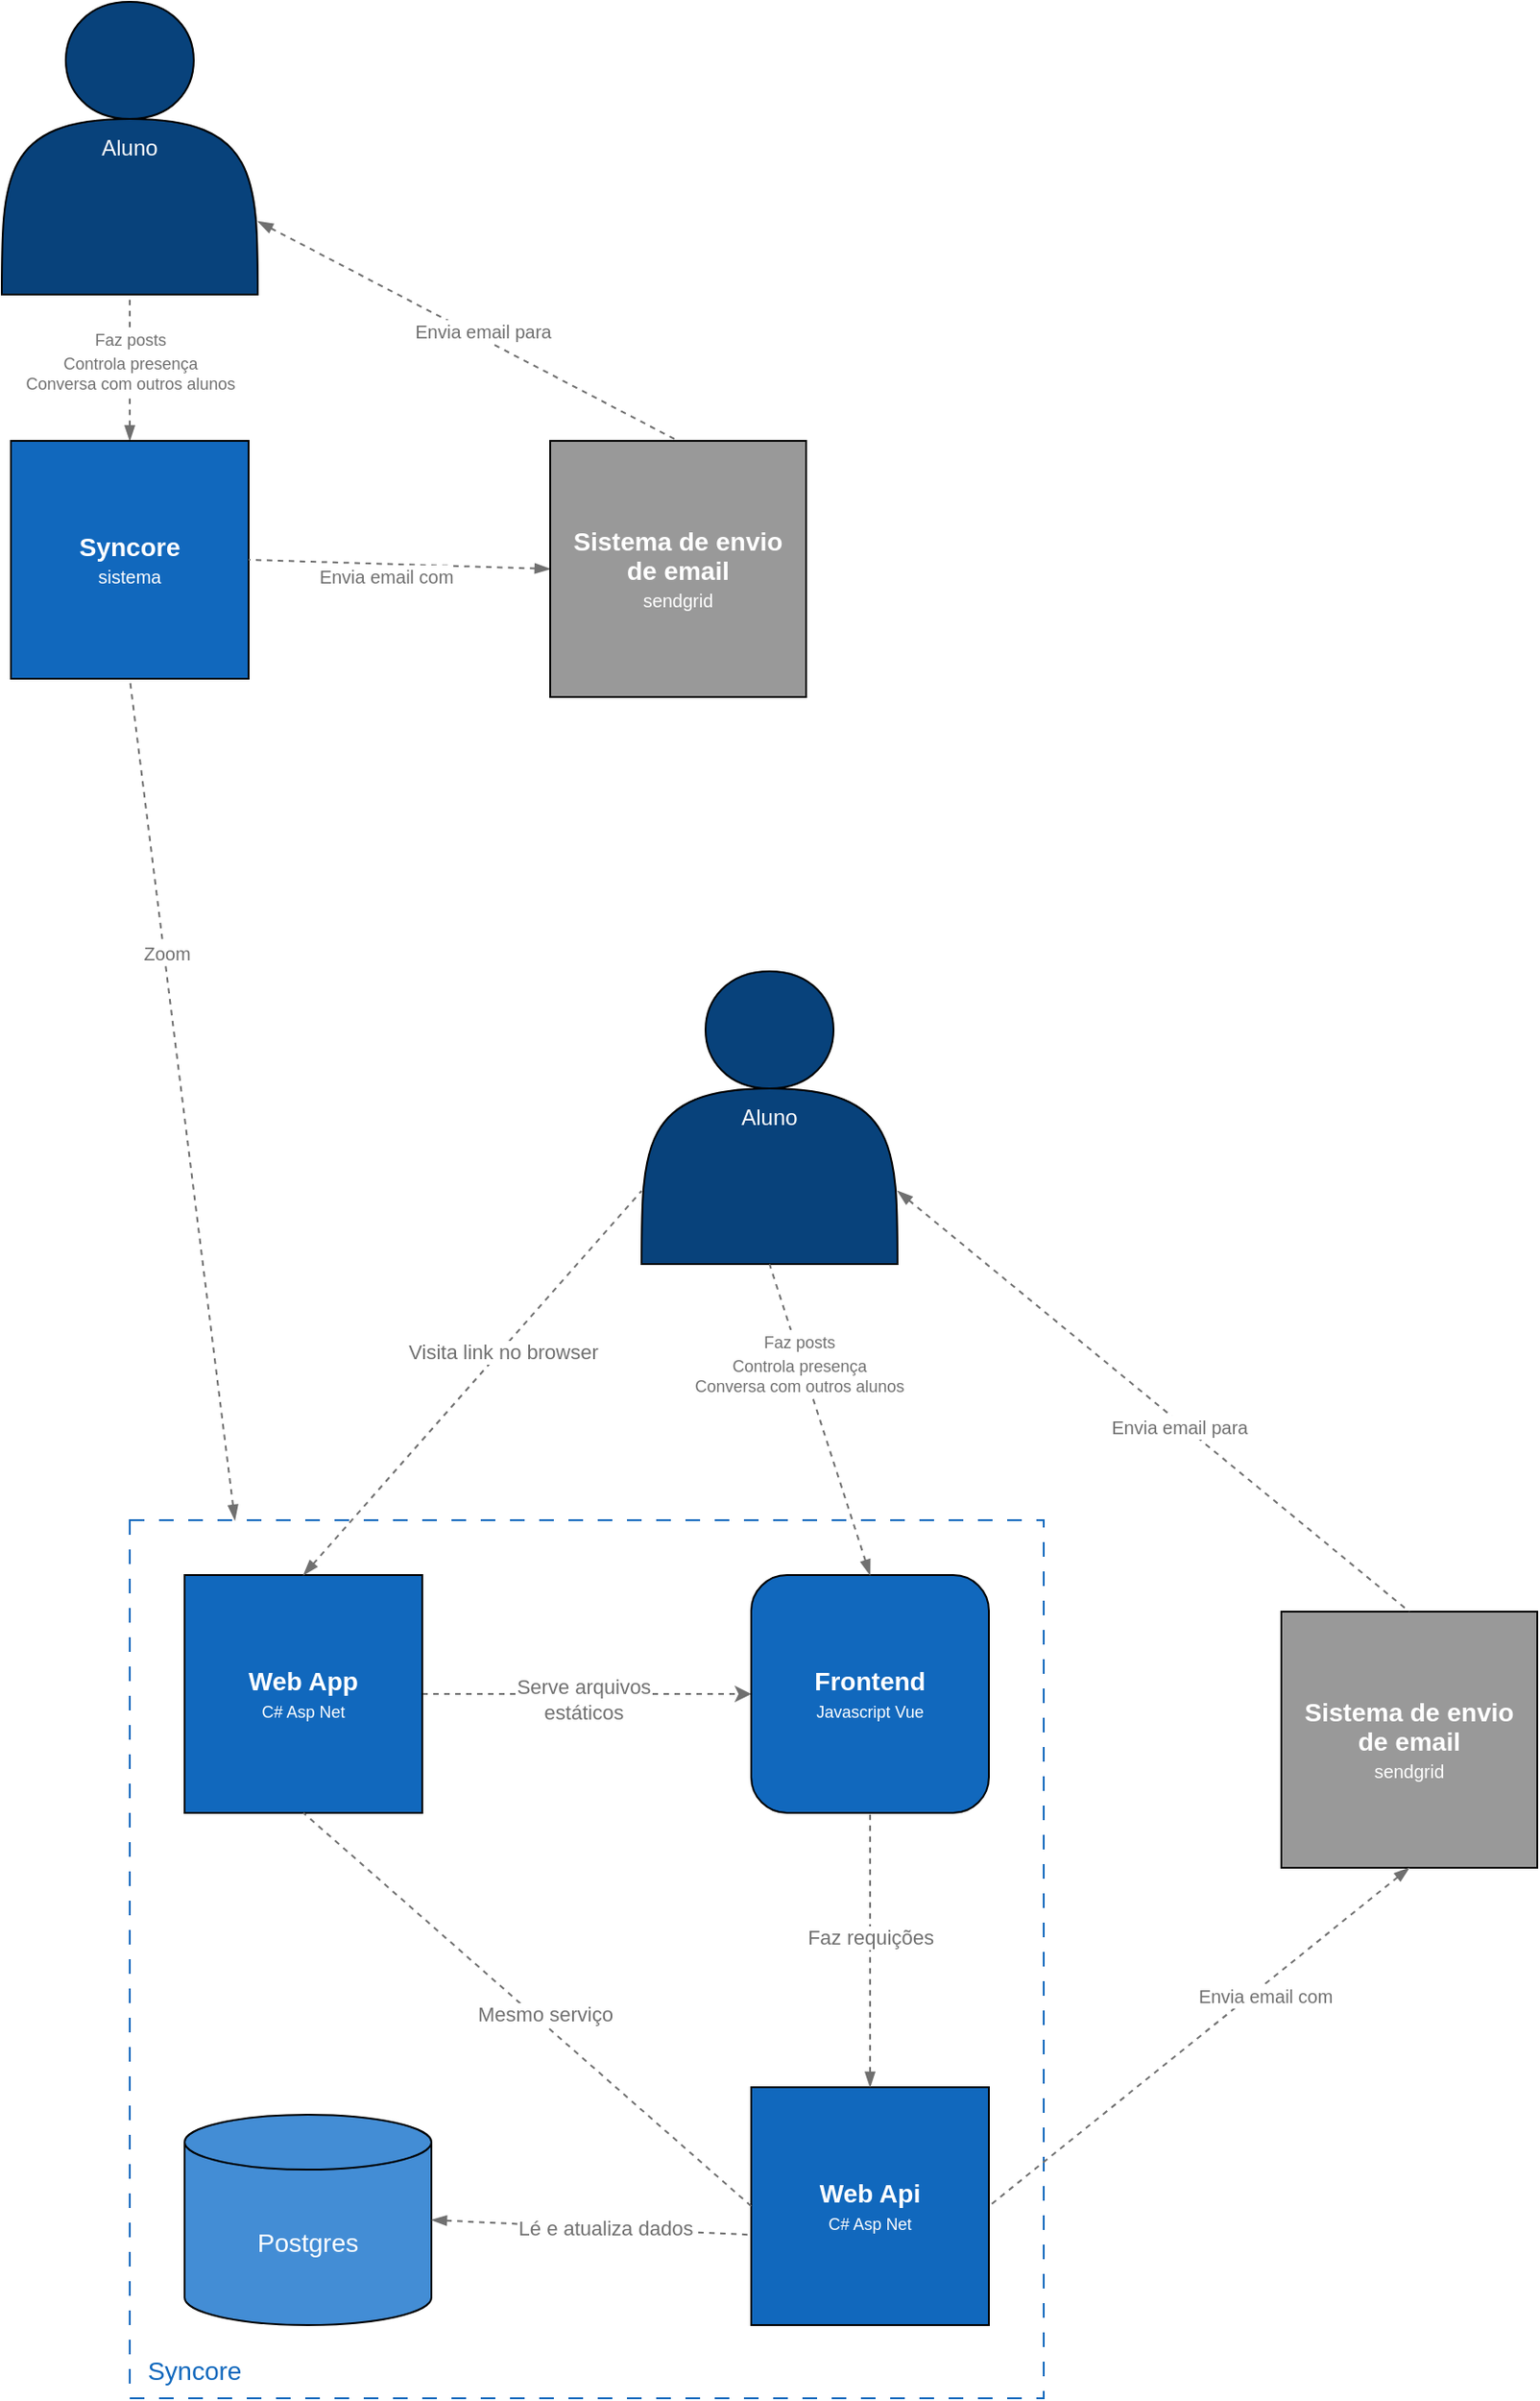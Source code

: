 <mxfile version="24.1.0" type="device">
  <diagram id="pmx0nbKnnqEiW7A9MclD" name="Página-1">
    <mxGraphModel dx="1366" dy="813" grid="1" gridSize="10" guides="1" tooltips="1" connect="1" arrows="1" fold="1" page="1" pageScale="1" pageWidth="1169" pageHeight="1654" math="0" shadow="0">
      <root>
        <mxCell id="0" />
        <mxCell id="1" parent="0" />
        <mxCell id="lwbYK_OGMi3TOcyeufu5-29" value="" style="rounded=0;whiteSpace=wrap;html=1;dashed=1;dashPattern=8 8;fillColor=none;strokeColor=#1168bd;allowArrows=1;" vertex="1" parent="1">
          <mxGeometry x="210" y="870" width="500" height="480" as="geometry" />
        </mxCell>
        <mxCell id="lwbYK_OGMi3TOcyeufu5-1" value="&lt;font color=&quot;#ffffff&quot;&gt;Aluno&lt;/font&gt;" style="shape=actor;whiteSpace=wrap;html=1;fillColor=#08427b;" vertex="1" parent="1">
          <mxGeometry x="140" y="40" width="140" height="160" as="geometry" />
        </mxCell>
        <mxCell id="lwbYK_OGMi3TOcyeufu5-4" value="" style="endArrow=none;dashed=1;html=1;rounded=0;startArrow=blockThin;startFill=1;entryX=0.5;entryY=1;entryDx=0;entryDy=0;strokeColor=#707070;exitX=0.5;exitY=0;exitDx=0;exitDy=0;" edge="1" parent="1" source="lwbYK_OGMi3TOcyeufu5-6" target="lwbYK_OGMi3TOcyeufu5-1">
          <mxGeometry width="50" height="50" relative="1" as="geometry">
            <mxPoint x="213" y="280" as="sourcePoint" />
            <mxPoint x="210" y="210" as="targetPoint" />
          </mxGeometry>
        </mxCell>
        <mxCell id="lwbYK_OGMi3TOcyeufu5-5" value="&lt;font color=&quot;#707070&quot; style=&quot;font-size: 9px;&quot;&gt;Faz posts&lt;br&gt;Controla presença&lt;/font&gt;&lt;div style=&quot;font-size: 9px;&quot;&gt;&lt;font color=&quot;#707070&quot; style=&quot;font-size: 9px;&quot;&gt;Conversa com outros alunos&lt;/font&gt;&lt;/div&gt;" style="edgeLabel;html=1;align=center;verticalAlign=middle;resizable=0;points=[];" vertex="1" connectable="0" parent="lwbYK_OGMi3TOcyeufu5-4">
          <mxGeometry x="0.245" y="1" relative="1" as="geometry">
            <mxPoint x="1" y="6" as="offset" />
          </mxGeometry>
        </mxCell>
        <mxCell id="lwbYK_OGMi3TOcyeufu5-6" value="&lt;font style=&quot;font-size: 14px;&quot; color=&quot;#ffffff&quot;&gt;&lt;b&gt;Syncore&lt;/b&gt;&lt;/font&gt;&lt;div&gt;&lt;font style=&quot;font-size: 10px;&quot; color=&quot;#ffffff&quot;&gt;sistema&lt;/font&gt;&lt;/div&gt;" style="whiteSpace=wrap;html=1;aspect=fixed;fillColor=#1168bd;" vertex="1" parent="1">
          <mxGeometry x="145" y="280" width="130" height="130" as="geometry" />
        </mxCell>
        <mxCell id="lwbYK_OGMi3TOcyeufu5-7" value="" style="endArrow=none;dashed=1;html=1;rounded=0;startArrow=blockThin;startFill=1;entryX=1;entryY=0.5;entryDx=0;entryDy=0;strokeColor=#707070;exitX=0;exitY=0.5;exitDx=0;exitDy=0;" edge="1" parent="1" source="lwbYK_OGMi3TOcyeufu5-10" target="lwbYK_OGMi3TOcyeufu5-6">
          <mxGeometry width="50" height="50" relative="1" as="geometry">
            <mxPoint x="440" y="345" as="sourcePoint" />
            <mxPoint x="400" y="310" as="targetPoint" />
          </mxGeometry>
        </mxCell>
        <mxCell id="lwbYK_OGMi3TOcyeufu5-8" value="&lt;font size=&quot;1&quot; color=&quot;#707070&quot;&gt;Envia email com&lt;/font&gt;" style="edgeLabel;html=1;align=center;verticalAlign=middle;resizable=0;points=[];" vertex="1" connectable="0" parent="lwbYK_OGMi3TOcyeufu5-7">
          <mxGeometry x="0.245" y="1" relative="1" as="geometry">
            <mxPoint x="13" y="6" as="offset" />
          </mxGeometry>
        </mxCell>
        <mxCell id="lwbYK_OGMi3TOcyeufu5-10" value="&lt;font style=&quot;font-size: 14px;&quot; color=&quot;#ffffff&quot;&gt;&lt;b&gt;Sistema de envio&lt;/b&gt;&lt;/font&gt;&lt;div&gt;&lt;span style=&quot;font-size: 14px; color: rgb(255, 255, 255); background-color: initial;&quot;&gt;&lt;b&gt;de email&lt;/b&gt;&lt;/span&gt;&lt;div&gt;&lt;div style=&quot;&quot;&gt;&lt;font color=&quot;#ffffff&quot; style=&quot;font-size: 10px;&quot;&gt;sendgrid&lt;/font&gt;&lt;/div&gt;&lt;/div&gt;&lt;/div&gt;" style="whiteSpace=wrap;html=1;aspect=fixed;fillColor=#999999;" vertex="1" parent="1">
          <mxGeometry x="440" y="280" width="140" height="140" as="geometry" />
        </mxCell>
        <mxCell id="lwbYK_OGMi3TOcyeufu5-11" value="" style="endArrow=none;dashed=1;html=1;rounded=0;startArrow=blockThin;startFill=1;entryX=0.5;entryY=0;entryDx=0;entryDy=0;strokeColor=#707070;exitX=1;exitY=0.75;exitDx=0;exitDy=0;" edge="1" parent="1" source="lwbYK_OGMi3TOcyeufu5-1" target="lwbYK_OGMi3TOcyeufu5-10">
          <mxGeometry width="50" height="50" relative="1" as="geometry">
            <mxPoint x="485" y="190" as="sourcePoint" />
            <mxPoint x="320" y="190" as="targetPoint" />
          </mxGeometry>
        </mxCell>
        <mxCell id="lwbYK_OGMi3TOcyeufu5-12" value="&lt;font size=&quot;1&quot; color=&quot;#707070&quot;&gt;Envia email para&lt;/font&gt;" style="edgeLabel;html=1;align=center;verticalAlign=middle;resizable=0;points=[];" vertex="1" connectable="0" parent="lwbYK_OGMi3TOcyeufu5-11">
          <mxGeometry x="0.245" y="1" relative="1" as="geometry">
            <mxPoint x="-21" y="-14" as="offset" />
          </mxGeometry>
        </mxCell>
        <mxCell id="lwbYK_OGMi3TOcyeufu5-13" value="&lt;font color=&quot;#ffffff&quot;&gt;Aluno&lt;/font&gt;" style="shape=actor;whiteSpace=wrap;html=1;fillColor=#08427b;" vertex="1" parent="1">
          <mxGeometry x="490" y="570" width="140" height="160" as="geometry" />
        </mxCell>
        <mxCell id="lwbYK_OGMi3TOcyeufu5-18" value="&lt;font style=&quot;font-size: 14px;&quot; color=&quot;#ffffff&quot;&gt;&lt;b&gt;Sistema de envio&lt;/b&gt;&lt;/font&gt;&lt;div&gt;&lt;span style=&quot;font-size: 14px; color: rgb(255, 255, 255); background-color: initial;&quot;&gt;&lt;b&gt;de email&lt;/b&gt;&lt;/span&gt;&lt;div&gt;&lt;div style=&quot;&quot;&gt;&lt;font color=&quot;#ffffff&quot; style=&quot;font-size: 10px;&quot;&gt;sendgrid&lt;/font&gt;&lt;/div&gt;&lt;/div&gt;&lt;/div&gt;" style="whiteSpace=wrap;html=1;aspect=fixed;fillColor=#999999;" vertex="1" parent="1">
          <mxGeometry x="840" y="920" width="140" height="140" as="geometry" />
        </mxCell>
        <mxCell id="lwbYK_OGMi3TOcyeufu5-22" value="" style="endArrow=none;dashed=1;html=1;rounded=0;startArrow=blockThin;startFill=1;entryX=1;entryY=0.5;entryDx=0;entryDy=0;strokeColor=#707070;exitX=0.5;exitY=1;exitDx=0;exitDy=0;" edge="1" parent="1" source="lwbYK_OGMi3TOcyeufu5-18" target="lwbYK_OGMi3TOcyeufu5-21">
          <mxGeometry width="50" height="50" relative="1" as="geometry">
            <mxPoint x="725" y="1150" as="sourcePoint" />
            <mxPoint x="560" y="1150" as="targetPoint" />
          </mxGeometry>
        </mxCell>
        <mxCell id="lwbYK_OGMi3TOcyeufu5-23" value="&lt;font size=&quot;1&quot; color=&quot;#707070&quot;&gt;Envia email com&lt;/font&gt;" style="edgeLabel;html=1;align=center;verticalAlign=middle;resizable=0;points=[];" vertex="1" connectable="0" parent="lwbYK_OGMi3TOcyeufu5-22">
          <mxGeometry x="0.245" y="1" relative="1" as="geometry">
            <mxPoint x="63" y="-46" as="offset" />
          </mxGeometry>
        </mxCell>
        <mxCell id="lwbYK_OGMi3TOcyeufu5-24" value="" style="endArrow=none;dashed=1;html=1;rounded=0;startArrow=blockThin;startFill=1;entryX=0.5;entryY=0;entryDx=0;entryDy=0;strokeColor=#707070;exitX=1;exitY=0.75;exitDx=0;exitDy=0;" edge="1" parent="1" source="lwbYK_OGMi3TOcyeufu5-13" target="lwbYK_OGMi3TOcyeufu5-18">
          <mxGeometry width="50" height="50" relative="1" as="geometry">
            <mxPoint x="700" y="707" as="sourcePoint" />
            <mxPoint x="925" y="827" as="targetPoint" />
          </mxGeometry>
        </mxCell>
        <mxCell id="lwbYK_OGMi3TOcyeufu5-25" value="&lt;font size=&quot;1&quot; color=&quot;#707070&quot;&gt;Envia email para&lt;/font&gt;" style="edgeLabel;html=1;align=center;verticalAlign=middle;resizable=0;points=[];" vertex="1" connectable="0" parent="lwbYK_OGMi3TOcyeufu5-24">
          <mxGeometry x="0.245" y="1" relative="1" as="geometry">
            <mxPoint x="-21" y="-14" as="offset" />
          </mxGeometry>
        </mxCell>
        <mxCell id="lwbYK_OGMi3TOcyeufu5-38" style="edgeStyle=orthogonalEdgeStyle;rounded=0;orthogonalLoop=1;jettySize=auto;html=1;entryX=0;entryY=0.5;entryDx=0;entryDy=0;dashed=1;strokeColor=#707070;" edge="1" parent="1" source="lwbYK_OGMi3TOcyeufu5-17" target="lwbYK_OGMi3TOcyeufu5-37">
          <mxGeometry relative="1" as="geometry" />
        </mxCell>
        <mxCell id="lwbYK_OGMi3TOcyeufu5-43" value="Serve arquivos&lt;div&gt;estáticos&lt;/div&gt;" style="edgeLabel;html=1;align=center;verticalAlign=middle;resizable=0;points=[];fontColor=#707070;" vertex="1" connectable="0" parent="lwbYK_OGMi3TOcyeufu5-38">
          <mxGeometry x="-0.129" y="-3" relative="1" as="geometry">
            <mxPoint x="9" as="offset" />
          </mxGeometry>
        </mxCell>
        <mxCell id="lwbYK_OGMi3TOcyeufu5-17" value="&lt;font color=&quot;#ffffff&quot;&gt;&lt;span style=&quot;font-size: 14px;&quot;&gt;&lt;b&gt;Web App&lt;/b&gt;&lt;/span&gt;&lt;/font&gt;&lt;div&gt;&lt;font size=&quot;1&quot; color=&quot;#ffffff&quot;&gt;&lt;span style=&quot;font-size: 9px;&quot;&gt;C# Asp Net&lt;/span&gt;&lt;/font&gt;&lt;/div&gt;" style="whiteSpace=wrap;html=1;aspect=fixed;fillColor=#1168bd;" vertex="1" parent="1">
          <mxGeometry x="240" y="900" width="130" height="130" as="geometry" />
        </mxCell>
        <mxCell id="lwbYK_OGMi3TOcyeufu5-21" value="&lt;font color=&quot;#ffffff&quot;&gt;&lt;span style=&quot;font-size: 14px;&quot;&gt;&lt;b&gt;Web Api&lt;/b&gt;&lt;/span&gt;&lt;/font&gt;&lt;div&gt;&lt;font size=&quot;1&quot; color=&quot;#ffffff&quot;&gt;&lt;span style=&quot;font-size: 9px;&quot;&gt;C# Asp Net&lt;/span&gt;&lt;/font&gt;&lt;/div&gt;" style="whiteSpace=wrap;html=1;aspect=fixed;fillColor=#1168bd;" vertex="1" parent="1">
          <mxGeometry x="550" y="1180" width="130" height="130" as="geometry" />
        </mxCell>
        <mxCell id="lwbYK_OGMi3TOcyeufu5-37" value="&lt;font color=&quot;#ffffff&quot;&gt;&lt;span style=&quot;font-size: 14px;&quot;&gt;&lt;b&gt;Frontend&lt;/b&gt;&lt;/span&gt;&lt;/font&gt;&lt;div&gt;&lt;font style=&quot;font-size: 9px;&quot; color=&quot;#ffffff&quot;&gt;Javascript Vue&lt;/font&gt;&lt;/div&gt;" style="whiteSpace=wrap;html=1;aspect=fixed;fillColor=#1168bd;rounded=1;" vertex="1" parent="1">
          <mxGeometry x="550" y="900" width="130" height="130" as="geometry" />
        </mxCell>
        <mxCell id="lwbYK_OGMi3TOcyeufu5-39" value="" style="endArrow=none;dashed=1;html=1;rounded=0;startArrow=blockThin;startFill=1;entryX=0.5;entryY=1;entryDx=0;entryDy=0;strokeColor=#707070;exitX=0.5;exitY=0;exitDx=0;exitDy=0;" edge="1" parent="1" source="lwbYK_OGMi3TOcyeufu5-37" target="lwbYK_OGMi3TOcyeufu5-13">
          <mxGeometry width="50" height="50" relative="1" as="geometry">
            <mxPoint x="290" y="500" as="sourcePoint" />
            <mxPoint x="60" y="815" as="targetPoint" />
          </mxGeometry>
        </mxCell>
        <mxCell id="lwbYK_OGMi3TOcyeufu5-47" value="&lt;font style=&quot;font-size: 9px;&quot; color=&quot;#707070&quot;&gt;Faz posts&lt;br&gt;Controla presença&lt;/font&gt;&lt;div style=&quot;font-size: 9px;&quot;&gt;&lt;font color=&quot;#707070&quot;&gt;Conversa com outros alunos&lt;/font&gt;&lt;/div&gt;" style="edgeLabel;html=1;align=center;verticalAlign=middle;resizable=0;points=[];" vertex="1" connectable="0" parent="lwbYK_OGMi3TOcyeufu5-39">
          <mxGeometry x="0.378" y="1" relative="1" as="geometry">
            <mxPoint as="offset" />
          </mxGeometry>
        </mxCell>
        <mxCell id="lwbYK_OGMi3TOcyeufu5-41" value="" style="endArrow=none;dashed=1;html=1;rounded=0;startArrow=blockThin;startFill=1;entryX=0;entryY=0.75;entryDx=0;entryDy=0;strokeColor=#707070;exitX=0.5;exitY=0;exitDx=0;exitDy=0;" edge="1" parent="1" source="lwbYK_OGMi3TOcyeufu5-17" target="lwbYK_OGMi3TOcyeufu5-13">
          <mxGeometry width="50" height="50" relative="1" as="geometry">
            <mxPoint x="312.5" y="810" as="sourcePoint" />
            <mxPoint x="297.5" y="640" as="targetPoint" />
          </mxGeometry>
        </mxCell>
        <mxCell id="lwbYK_OGMi3TOcyeufu5-46" value="&lt;font color=&quot;#707070&quot;&gt;Visita link no browser&lt;/font&gt;" style="edgeLabel;html=1;align=center;verticalAlign=middle;resizable=0;points=[];" vertex="1" connectable="0" parent="lwbYK_OGMi3TOcyeufu5-41">
          <mxGeometry x="0.169" y="-1" relative="1" as="geometry">
            <mxPoint as="offset" />
          </mxGeometry>
        </mxCell>
        <mxCell id="lwbYK_OGMi3TOcyeufu5-44" value="" style="endArrow=none;dashed=1;html=1;rounded=0;startArrow=blockThin;startFill=1;entryX=0.5;entryY=1;entryDx=0;entryDy=0;strokeColor=#707070;" edge="1" parent="1" source="lwbYK_OGMi3TOcyeufu5-21" target="lwbYK_OGMi3TOcyeufu5-37">
          <mxGeometry width="50" height="50" relative="1" as="geometry">
            <mxPoint x="585" y="910" as="sourcePoint" />
            <mxPoint x="570" y="740" as="targetPoint" />
          </mxGeometry>
        </mxCell>
        <mxCell id="lwbYK_OGMi3TOcyeufu5-45" value="&lt;font color=&quot;#707070&quot;&gt;Faz requições&lt;/font&gt;" style="edgeLabel;html=1;align=center;verticalAlign=middle;resizable=0;points=[];" vertex="1" connectable="0" parent="lwbYK_OGMi3TOcyeufu5-44">
          <mxGeometry x="0.09" relative="1" as="geometry">
            <mxPoint as="offset" />
          </mxGeometry>
        </mxCell>
        <mxCell id="lwbYK_OGMi3TOcyeufu5-48" value="&lt;font color=&quot;#ffffff&quot; style=&quot;font-size: 14px;&quot;&gt;Postgres&lt;/font&gt;" style="shape=cylinder3;whiteSpace=wrap;html=1;boundedLbl=1;backgroundOutline=1;size=15;fillColor=#438dd5;" vertex="1" parent="1">
          <mxGeometry x="240" y="1195" width="135" height="115" as="geometry" />
        </mxCell>
        <mxCell id="lwbYK_OGMi3TOcyeufu5-50" value="" style="endArrow=none;dashed=1;html=1;rounded=0;startArrow=none;startFill=0;entryX=0.5;entryY=1;entryDx=0;entryDy=0;strokeColor=#707070;exitX=0;exitY=0.5;exitDx=0;exitDy=0;" edge="1" parent="1" source="lwbYK_OGMi3TOcyeufu5-21" target="lwbYK_OGMi3TOcyeufu5-17">
          <mxGeometry width="50" height="50" relative="1" as="geometry">
            <mxPoint x="-40" y="1190" as="sourcePoint" />
            <mxPoint x="145" y="980" as="targetPoint" />
          </mxGeometry>
        </mxCell>
        <mxCell id="lwbYK_OGMi3TOcyeufu5-51" value="&lt;font color=&quot;#707070&quot;&gt;Mesmo serviço&lt;/font&gt;" style="edgeLabel;html=1;align=center;verticalAlign=middle;resizable=0;points=[];" vertex="1" connectable="0" parent="lwbYK_OGMi3TOcyeufu5-50">
          <mxGeometry x="0.169" y="-1" relative="1" as="geometry">
            <mxPoint x="29" y="21" as="offset" />
          </mxGeometry>
        </mxCell>
        <mxCell id="lwbYK_OGMi3TOcyeufu5-52" value="" style="endArrow=none;dashed=1;html=1;rounded=0;startArrow=blockThin;startFill=1;entryX=-0.012;entryY=0.62;entryDx=0;entryDy=0;strokeColor=#707070;entryPerimeter=0;exitX=1;exitY=0.5;exitDx=0;exitDy=0;exitPerimeter=0;" edge="1" parent="1" source="lwbYK_OGMi3TOcyeufu5-48" target="lwbYK_OGMi3TOcyeufu5-21">
          <mxGeometry width="50" height="50" relative="1" as="geometry">
            <mxPoint x="585" y="1190" as="sourcePoint" />
            <mxPoint x="585" y="1040" as="targetPoint" />
          </mxGeometry>
        </mxCell>
        <mxCell id="lwbYK_OGMi3TOcyeufu5-53" value="&lt;font color=&quot;#707070&quot;&gt;Lé e atualiza dados&lt;/font&gt;" style="edgeLabel;html=1;align=center;verticalAlign=middle;resizable=0;points=[];" vertex="1" connectable="0" parent="lwbYK_OGMi3TOcyeufu5-52">
          <mxGeometry x="0.09" relative="1" as="geometry">
            <mxPoint as="offset" />
          </mxGeometry>
        </mxCell>
        <mxCell id="lwbYK_OGMi3TOcyeufu5-54" value="&lt;font color=&quot;#1168bd&quot; style=&quot;font-size: 14px;&quot;&gt;Syncore&lt;/font&gt;" style="text;html=1;align=center;verticalAlign=middle;resizable=0;points=[];autosize=1;strokeColor=none;fillColor=none;" vertex="1" parent="1">
          <mxGeometry x="210" y="1320" width="70" height="30" as="geometry" />
        </mxCell>
        <mxCell id="lwbYK_OGMi3TOcyeufu5-56" value="" style="endArrow=none;dashed=1;html=1;rounded=0;startArrow=blockThin;startFill=1;entryX=0.5;entryY=1;entryDx=0;entryDy=0;strokeColor=#707070;exitX=0.115;exitY=0;exitDx=0;exitDy=0;exitPerimeter=0;" edge="1" parent="1" source="lwbYK_OGMi3TOcyeufu5-29" target="lwbYK_OGMi3TOcyeufu5-6">
          <mxGeometry width="50" height="50" relative="1" as="geometry">
            <mxPoint x="30" y="500" as="sourcePoint" />
            <mxPoint x="260" y="620" as="targetPoint" />
          </mxGeometry>
        </mxCell>
        <mxCell id="lwbYK_OGMi3TOcyeufu5-57" value="&lt;font size=&quot;1&quot; color=&quot;#707070&quot;&gt;Zoom&lt;/font&gt;" style="edgeLabel;html=1;align=center;verticalAlign=middle;resizable=0;points=[];" vertex="1" connectable="0" parent="lwbYK_OGMi3TOcyeufu5-56">
          <mxGeometry x="0.245" y="1" relative="1" as="geometry">
            <mxPoint x="-1" y="-24" as="offset" />
          </mxGeometry>
        </mxCell>
      </root>
    </mxGraphModel>
  </diagram>
</mxfile>
